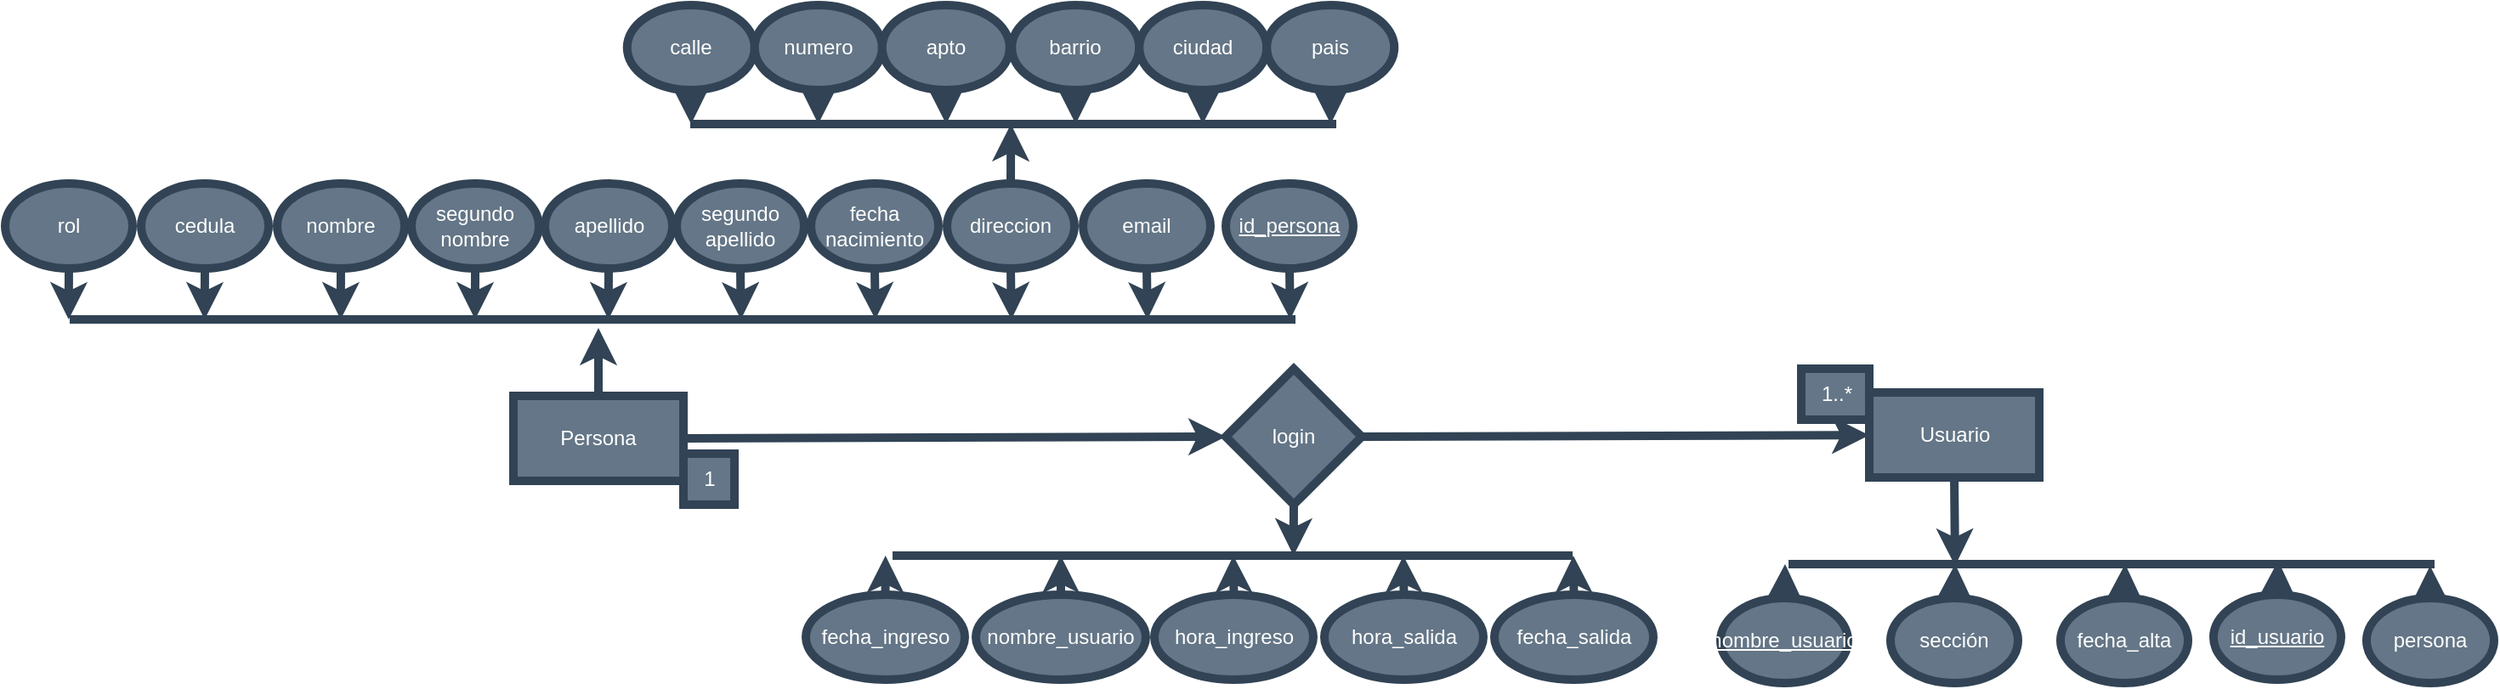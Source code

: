 <mxfile>
    <diagram id="RUSdTm3pv9lPtW6CF4fm" name="Page-1">
        <mxGraphModel dx="1403" dy="417" grid="1" gridSize="10" guides="1" tooltips="1" connect="1" arrows="1" fold="1" page="1" pageScale="1" pageWidth="850" pageHeight="1100" math="0" shadow="0">
            <root>
                <mxCell id="0"/>
                <mxCell id="1" parent="0"/>
                <mxCell id="30" style="edgeStyle=none;html=1;exitX=0.5;exitY=0;exitDx=0;exitDy=0;fillColor=#647687;strokeColor=#314354;strokeWidth=5;" parent="1" source="2" edge="1">
                    <mxGeometry relative="1" as="geometry">
                        <mxPoint x="270" y="240" as="targetPoint"/>
                    </mxGeometry>
                </mxCell>
                <mxCell id="49" style="edgeStyle=none;html=1;exitX=1;exitY=0.5;exitDx=0;exitDy=0;entryX=0;entryY=0.5;entryDx=0;entryDy=0;fillColor=#647687;strokeColor=#314354;strokeWidth=5;" parent="1" source="2" target="10" edge="1">
                    <mxGeometry relative="1" as="geometry"/>
                </mxCell>
                <mxCell id="2" value="Persona" style="rounded=0;whiteSpace=wrap;html=1;fillColor=#647687;fontColor=#ffffff;strokeColor=#314354;strokeWidth=5;" parent="1" vertex="1">
                    <mxGeometry x="220" y="280" width="100" height="50" as="geometry"/>
                </mxCell>
                <mxCell id="38" style="edgeStyle=none;html=1;exitX=0.5;exitY=1;exitDx=0;exitDy=0;fillColor=#647687;strokeColor=#314354;strokeWidth=5;" parent="1" source="5" edge="1">
                    <mxGeometry relative="1" as="geometry">
                        <mxPoint x="38.364" y="235" as="targetPoint"/>
                    </mxGeometry>
                </mxCell>
                <mxCell id="5" value="cedula" style="ellipse;whiteSpace=wrap;html=1;fillColor=#647687;fontColor=#ffffff;strokeColor=#314354;strokeWidth=5;" parent="1" vertex="1">
                    <mxGeometry x="1" y="155" width="75" height="50" as="geometry"/>
                </mxCell>
                <mxCell id="40" style="edgeStyle=none;html=1;exitX=0.5;exitY=1;exitDx=0;exitDy=0;fillColor=#647687;strokeColor=#314354;strokeWidth=5;" parent="1" source="6" edge="1">
                    <mxGeometry relative="1" as="geometry">
                        <mxPoint x="118.364" y="235" as="targetPoint"/>
                    </mxGeometry>
                </mxCell>
                <mxCell id="6" value="nombre" style="ellipse;whiteSpace=wrap;html=1;fillColor=#647687;fontColor=#ffffff;strokeColor=#314354;strokeWidth=5;" parent="1" vertex="1">
                    <mxGeometry x="81" y="155" width="75" height="50" as="geometry"/>
                </mxCell>
                <mxCell id="41" style="edgeStyle=none;html=1;exitX=0.5;exitY=1;exitDx=0;exitDy=0;fillColor=#647687;strokeColor=#314354;strokeWidth=5;" parent="1" source="7" edge="1">
                    <mxGeometry relative="1" as="geometry">
                        <mxPoint x="197.455" y="235" as="targetPoint"/>
                    </mxGeometry>
                </mxCell>
                <mxCell id="7" value="segundo nombre" style="ellipse;whiteSpace=wrap;html=1;fillColor=#647687;fontColor=#ffffff;strokeColor=#314354;strokeWidth=5;" parent="1" vertex="1">
                    <mxGeometry x="160" y="155" width="75" height="50" as="geometry"/>
                </mxCell>
                <mxCell id="31" style="edgeStyle=none;html=1;exitX=0.5;exitY=1;exitDx=0;exitDy=0;fillColor=#647687;strokeColor=#314354;strokeWidth=5;" parent="1" source="8" edge="1">
                    <mxGeometry relative="1" as="geometry">
                        <mxPoint x="275.846" y="235" as="targetPoint"/>
                    </mxGeometry>
                </mxCell>
                <mxCell id="8" value="apellido" style="ellipse;whiteSpace=wrap;html=1;fillColor=#647687;fontColor=#ffffff;strokeColor=#314354;strokeWidth=5;" parent="1" vertex="1">
                    <mxGeometry x="238.5" y="155" width="75" height="50" as="geometry"/>
                </mxCell>
                <mxCell id="24" style="edgeStyle=none;html=1;exitX=0.5;exitY=1;exitDx=0;exitDy=0;fillColor=#647687;strokeColor=#314354;strokeWidth=5;" parent="1" source="9" edge="1">
                    <mxGeometry relative="1" as="geometry">
                        <mxPoint x="1068" y="380" as="targetPoint"/>
                    </mxGeometry>
                </mxCell>
                <mxCell id="9" value="Usuario" style="rounded=0;whiteSpace=wrap;html=1;fillColor=#647687;fontColor=#ffffff;strokeColor=#314354;strokeWidth=5;" parent="1" vertex="1">
                    <mxGeometry x="1017.5" y="278" width="100" height="50" as="geometry"/>
                </mxCell>
                <mxCell id="43" style="edgeStyle=none;html=1;exitX=0.5;exitY=1;exitDx=0;exitDy=0;fillColor=#647687;strokeColor=#314354;strokeWidth=5;" parent="1" source="10" edge="1">
                    <mxGeometry relative="1" as="geometry">
                        <mxPoint x="678.846" y="374" as="targetPoint"/>
                    </mxGeometry>
                </mxCell>
                <mxCell id="50" style="edgeStyle=none;html=1;exitX=1;exitY=0.5;exitDx=0;exitDy=0;fillColor=#647687;strokeColor=#314354;strokeWidth=5;" parent="1" source="10" target="9" edge="1">
                    <mxGeometry relative="1" as="geometry"/>
                </mxCell>
                <mxCell id="10" value="login" style="rhombus;whiteSpace=wrap;html=1;fillColor=#647687;fontColor=#ffffff;strokeColor=#314354;strokeWidth=5;" parent="1" vertex="1">
                    <mxGeometry x="639" y="264" width="80" height="80" as="geometry"/>
                </mxCell>
                <mxCell id="32" style="edgeStyle=none;html=1;exitX=0.5;exitY=1;exitDx=0;exitDy=0;fillColor=#647687;strokeColor=#314354;strokeWidth=5;" parent="1" source="11" edge="1">
                    <mxGeometry relative="1" as="geometry">
                        <mxPoint x="353.818" y="235" as="targetPoint"/>
                    </mxGeometry>
                </mxCell>
                <mxCell id="11" value="segundo apellido" style="ellipse;whiteSpace=wrap;html=1;fillColor=#647687;fontColor=#ffffff;strokeColor=#314354;strokeWidth=5;" parent="1" vertex="1">
                    <mxGeometry x="316" y="155" width="75" height="50" as="geometry"/>
                </mxCell>
                <mxCell id="22" style="edgeStyle=none;html=1;exitX=0.5;exitY=0;exitDx=0;exitDy=0;fillColor=#647687;strokeColor=#314354;strokeWidth=5;" parent="1" source="13" edge="1">
                    <mxGeometry relative="1" as="geometry">
                        <mxPoint x="968" y="379" as="targetPoint"/>
                    </mxGeometry>
                </mxCell>
                <mxCell id="13" value="&lt;u&gt;nombre_usuario&lt;/u&gt;" style="ellipse;whiteSpace=wrap;html=1;fillColor=#647687;fontColor=#ffffff;strokeColor=#314354;strokeWidth=5;" parent="1" vertex="1">
                    <mxGeometry x="930" y="399" width="75" height="50" as="geometry"/>
                </mxCell>
                <mxCell id="33" style="edgeStyle=none;html=1;exitX=0.5;exitY=1;exitDx=0;exitDy=0;fillColor=#647687;strokeColor=#314354;strokeWidth=5;" parent="1" source="14" edge="1">
                    <mxGeometry relative="1" as="geometry">
                        <mxPoint x="432.909" y="235" as="targetPoint"/>
                    </mxGeometry>
                </mxCell>
                <mxCell id="14" value="fecha nacimiento" style="ellipse;whiteSpace=wrap;html=1;fillColor=#647687;fontColor=#ffffff;strokeColor=#314354;strokeWidth=5;" parent="1" vertex="1">
                    <mxGeometry x="395" y="155" width="75" height="50" as="geometry"/>
                </mxCell>
                <mxCell id="21" style="edgeStyle=none;html=1;exitX=0.5;exitY=0;exitDx=0;exitDy=0;fillColor=#647687;strokeColor=#314354;strokeWidth=5;" parent="1" source="15" edge="1">
                    <mxGeometry relative="1" as="geometry">
                        <mxPoint x="1068" y="379" as="targetPoint"/>
                    </mxGeometry>
                </mxCell>
                <mxCell id="15" value="sección" style="ellipse;whiteSpace=wrap;html=1;fillColor=#647687;fontColor=#ffffff;strokeColor=#314354;strokeWidth=5;" parent="1" vertex="1">
                    <mxGeometry x="1030" y="399" width="75" height="50" as="geometry"/>
                </mxCell>
                <mxCell id="35" style="edgeStyle=none;html=1;exitX=0.5;exitY=1;exitDx=0;exitDy=0;fillColor=#647687;strokeColor=#314354;strokeWidth=5;" parent="1" source="16" edge="1">
                    <mxGeometry relative="1" as="geometry">
                        <mxPoint x="512.909" y="235" as="targetPoint"/>
                    </mxGeometry>
                </mxCell>
                <mxCell id="58" style="edgeStyle=none;html=1;exitX=0.5;exitY=0;exitDx=0;exitDy=0;fillColor=#647687;strokeColor=#314354;strokeWidth=5;" parent="1" source="16" edge="1">
                    <mxGeometry relative="1" as="geometry">
                        <mxPoint x="512.619" y="120" as="targetPoint"/>
                    </mxGeometry>
                </mxCell>
                <mxCell id="16" value="direccion" style="ellipse;whiteSpace=wrap;html=1;fillColor=#647687;fontColor=#ffffff;strokeColor=#314354;strokeWidth=5;" parent="1" vertex="1">
                    <mxGeometry x="475" y="155" width="75" height="50" as="geometry"/>
                </mxCell>
                <mxCell id="23" style="edgeStyle=none;html=1;exitX=0.5;exitY=0;exitDx=0;exitDy=0;fillColor=#647687;strokeColor=#314354;strokeWidth=5;" parent="1" source="17" edge="1">
                    <mxGeometry relative="1" as="geometry">
                        <mxPoint x="1168" y="379" as="targetPoint"/>
                    </mxGeometry>
                </mxCell>
                <mxCell id="17" value="fecha_alta" style="ellipse;whiteSpace=wrap;html=1;fillColor=#647687;fontColor=#ffffff;strokeColor=#314354;strokeWidth=5;" parent="1" vertex="1">
                    <mxGeometry x="1130" y="399" width="75" height="50" as="geometry"/>
                </mxCell>
                <mxCell id="37" style="edgeStyle=none;html=1;exitX=0.5;exitY=1;exitDx=0;exitDy=0;fillColor=#647687;strokeColor=#314354;strokeWidth=5;" parent="1" source="18" edge="1">
                    <mxGeometry relative="1" as="geometry">
                        <mxPoint x="-41.636" y="235" as="targetPoint"/>
                    </mxGeometry>
                </mxCell>
                <mxCell id="18" value="rol" style="ellipse;whiteSpace=wrap;html=1;fillColor=#647687;fontColor=#ffffff;strokeColor=#314354;strokeWidth=5;" parent="1" vertex="1">
                    <mxGeometry x="-79" y="155" width="75" height="50" as="geometry"/>
                </mxCell>
                <mxCell id="36" style="edgeStyle=none;html=1;exitX=0.5;exitY=1;exitDx=0;exitDy=0;fillColor=#647687;strokeColor=#314354;strokeWidth=5;" parent="1" source="19" edge="1">
                    <mxGeometry relative="1" as="geometry">
                        <mxPoint x="592.909" y="235" as="targetPoint"/>
                    </mxGeometry>
                </mxCell>
                <mxCell id="19" value="email" style="ellipse;whiteSpace=wrap;html=1;fillColor=#647687;fontColor=#ffffff;strokeColor=#314354;strokeWidth=5;" parent="1" vertex="1">
                    <mxGeometry x="555" y="155" width="75" height="50" as="geometry"/>
                </mxCell>
                <mxCell id="20" value="" style="endArrow=none;html=1;fillColor=#647687;strokeColor=#314354;strokeWidth=5;" parent="1" edge="1">
                    <mxGeometry width="50" height="50" relative="1" as="geometry">
                        <mxPoint x="970" y="379" as="sourcePoint"/>
                        <mxPoint x="1350" y="379" as="targetPoint"/>
                    </mxGeometry>
                </mxCell>
                <mxCell id="45" style="edgeStyle=none;html=1;exitX=0.5;exitY=0;exitDx=0;exitDy=0;fillColor=#647687;strokeColor=#314354;strokeWidth=5;" parent="1" source="25" edge="1">
                    <mxGeometry relative="1" as="geometry">
                        <mxPoint x="541.923" y="374" as="targetPoint"/>
                    </mxGeometry>
                </mxCell>
                <mxCell id="25" value="nombre_usuario" style="ellipse;whiteSpace=wrap;html=1;fillColor=#647687;fontColor=#ffffff;strokeColor=#314354;strokeWidth=5;" parent="1" vertex="1">
                    <mxGeometry x="492" y="397" width="100" height="50" as="geometry"/>
                </mxCell>
                <mxCell id="44" style="edgeStyle=none;html=1;exitX=0.5;exitY=0;exitDx=0;exitDy=0;fillColor=#647687;strokeColor=#314354;strokeWidth=5;" parent="1" source="26" edge="1">
                    <mxGeometry relative="1" as="geometry">
                        <mxPoint x="438.846" y="374" as="targetPoint"/>
                    </mxGeometry>
                </mxCell>
                <mxCell id="26" value="fecha_ingreso" style="ellipse;whiteSpace=wrap;html=1;fillColor=#647687;fontColor=#ffffff;strokeColor=#314354;strokeWidth=5;" parent="1" vertex="1">
                    <mxGeometry x="392" y="397" width="93.5" height="50" as="geometry"/>
                </mxCell>
                <mxCell id="27" value="" style="endArrow=none;html=1;fillColor=#647687;strokeColor=#314354;strokeWidth=5;" parent="1" edge="1">
                    <mxGeometry width="50" height="50" relative="1" as="geometry">
                        <mxPoint x="-41" y="235" as="sourcePoint"/>
                        <mxPoint x="680" y="235" as="targetPoint"/>
                    </mxGeometry>
                </mxCell>
                <mxCell id="48" style="edgeStyle=none;html=1;exitX=0.5;exitY=0;exitDx=0;exitDy=0;fillColor=#647687;strokeColor=#314354;strokeWidth=5;" parent="1" source="28" edge="1">
                    <mxGeometry relative="1" as="geometry">
                        <mxPoint x="643.462" y="374" as="targetPoint"/>
                    </mxGeometry>
                </mxCell>
                <mxCell id="28" value="hora_ingreso" style="ellipse;whiteSpace=wrap;html=1;fillColor=#647687;fontColor=#ffffff;strokeColor=#314354;strokeWidth=5;" parent="1" vertex="1">
                    <mxGeometry x="597" y="397" width="93.5" height="50" as="geometry"/>
                </mxCell>
                <mxCell id="47" style="edgeStyle=none;html=1;exitX=0.5;exitY=0;exitDx=0;exitDy=0;fillColor=#647687;strokeColor=#314354;strokeWidth=5;" parent="1" source="29" edge="1">
                    <mxGeometry relative="1" as="geometry">
                        <mxPoint x="843.462" y="374" as="targetPoint"/>
                    </mxGeometry>
                </mxCell>
                <mxCell id="29" value="fecha_salida" style="ellipse;whiteSpace=wrap;html=1;fillColor=#647687;fontColor=#ffffff;strokeColor=#314354;strokeWidth=5;" parent="1" vertex="1">
                    <mxGeometry x="797" y="397" width="93.5" height="50" as="geometry"/>
                </mxCell>
                <mxCell id="46" style="edgeStyle=none;html=1;exitX=0.5;exitY=0;exitDx=0;exitDy=0;fillColor=#647687;strokeColor=#314354;strokeWidth=5;" parent="1" source="34" edge="1">
                    <mxGeometry relative="1" as="geometry">
                        <mxPoint x="743.462" y="374" as="targetPoint"/>
                    </mxGeometry>
                </mxCell>
                <mxCell id="34" value="hora_salida" style="ellipse;whiteSpace=wrap;html=1;fillColor=#647687;fontColor=#ffffff;strokeColor=#314354;strokeWidth=5;" parent="1" vertex="1">
                    <mxGeometry x="697" y="397" width="93.5" height="50" as="geometry"/>
                </mxCell>
                <mxCell id="42" value="" style="endArrow=none;html=1;fillColor=#647687;strokeColor=#314354;strokeWidth=5;" parent="1" edge="1">
                    <mxGeometry width="50" height="50" relative="1" as="geometry">
                        <mxPoint x="443" y="374" as="sourcePoint"/>
                        <mxPoint x="843" y="374" as="targetPoint"/>
                    </mxGeometry>
                </mxCell>
                <mxCell id="62" style="edgeStyle=none;html=1;exitX=0.5;exitY=1;exitDx=0;exitDy=0;fillColor=#647687;strokeColor=#314354;strokeWidth=5;" parent="1" source="51" edge="1">
                    <mxGeometry relative="1" as="geometry">
                        <mxPoint x="324.524" y="120" as="targetPoint"/>
                    </mxGeometry>
                </mxCell>
                <mxCell id="51" value="calle" style="ellipse;whiteSpace=wrap;html=1;fillColor=#647687;fontColor=#ffffff;strokeColor=#314354;strokeWidth=5;" parent="1" vertex="1">
                    <mxGeometry x="286.88" y="50" width="75" height="50" as="geometry"/>
                </mxCell>
                <mxCell id="63" style="edgeStyle=none;html=1;exitX=0.5;exitY=1;exitDx=0;exitDy=0;fillColor=#647687;strokeColor=#314354;strokeWidth=5;" parent="1" source="52" edge="1">
                    <mxGeometry relative="1" as="geometry">
                        <mxPoint x="399.286" y="120" as="targetPoint"/>
                    </mxGeometry>
                </mxCell>
                <mxCell id="52" value="numero" style="ellipse;whiteSpace=wrap;html=1;fillColor=#647687;fontColor=#ffffff;strokeColor=#314354;strokeWidth=5;" parent="1" vertex="1">
                    <mxGeometry x="361.88" y="50" width="75" height="50" as="geometry"/>
                </mxCell>
                <mxCell id="64" style="edgeStyle=none;html=1;exitX=0.5;exitY=1;exitDx=0;exitDy=0;fillColor=#647687;strokeColor=#314354;strokeWidth=5;" parent="1" source="53" edge="1">
                    <mxGeometry relative="1" as="geometry">
                        <mxPoint x="474.524" y="120" as="targetPoint"/>
                    </mxGeometry>
                </mxCell>
                <mxCell id="53" value="apto" style="ellipse;whiteSpace=wrap;html=1;fillColor=#647687;fontColor=#ffffff;strokeColor=#314354;strokeWidth=5;" parent="1" vertex="1">
                    <mxGeometry x="436.88" y="50" width="75" height="50" as="geometry"/>
                </mxCell>
                <mxCell id="59" style="edgeStyle=none;html=1;exitX=0.5;exitY=1;exitDx=0;exitDy=0;fillColor=#647687;strokeColor=#314354;strokeWidth=5;" parent="1" source="54" edge="1">
                    <mxGeometry relative="1" as="geometry">
                        <mxPoint x="550.714" y="120" as="targetPoint"/>
                    </mxGeometry>
                </mxCell>
                <mxCell id="54" value="barrio" style="ellipse;whiteSpace=wrap;html=1;fillColor=#647687;fontColor=#ffffff;strokeColor=#314354;strokeWidth=5;" parent="1" vertex="1">
                    <mxGeometry x="513.13" y="50" width="75" height="50" as="geometry"/>
                </mxCell>
                <mxCell id="60" style="edgeStyle=none;html=1;exitX=0.5;exitY=1;exitDx=0;exitDy=0;fillColor=#647687;strokeColor=#314354;strokeWidth=5;" parent="1" source="55" edge="1">
                    <mxGeometry relative="1" as="geometry">
                        <mxPoint x="625.476" y="120" as="targetPoint"/>
                    </mxGeometry>
                </mxCell>
                <mxCell id="55" value="ciudad" style="ellipse;whiteSpace=wrap;html=1;fillColor=#647687;fontColor=#ffffff;strokeColor=#314354;strokeWidth=5;" parent="1" vertex="1">
                    <mxGeometry x="588.13" y="50" width="75" height="50" as="geometry"/>
                </mxCell>
                <mxCell id="61" style="edgeStyle=none;html=1;exitX=0.5;exitY=1;exitDx=0;exitDy=0;fillColor=#647687;strokeColor=#314354;strokeWidth=5;" parent="1" source="56" edge="1">
                    <mxGeometry relative="1" as="geometry">
                        <mxPoint x="700.714" y="120" as="targetPoint"/>
                    </mxGeometry>
                </mxCell>
                <mxCell id="56" value="pais" style="ellipse;whiteSpace=wrap;html=1;fillColor=#647687;fontColor=#ffffff;strokeColor=#314354;strokeWidth=5;" parent="1" vertex="1">
                    <mxGeometry x="663.13" y="50" width="75" height="50" as="geometry"/>
                </mxCell>
                <mxCell id="57" value="" style="endArrow=none;html=1;fillColor=#647687;strokeColor=#314354;strokeWidth=5;" parent="1" edge="1">
                    <mxGeometry width="50" height="50" relative="1" as="geometry">
                        <mxPoint x="324" y="120" as="sourcePoint"/>
                        <mxPoint x="704" y="120" as="targetPoint"/>
                    </mxGeometry>
                </mxCell>
                <mxCell id="77" style="edgeStyle=none;html=1;exitX=0.5;exitY=1;exitDx=0;exitDy=0;fillColor=#647687;strokeColor=#314354;strokeWidth=5;" parent="1" source="78" edge="1">
                    <mxGeometry relative="1" as="geometry">
                        <mxPoint x="676.909" y="235" as="targetPoint"/>
                    </mxGeometry>
                </mxCell>
                <mxCell id="78" value="&lt;u&gt;id_persona&lt;/u&gt;" style="ellipse;whiteSpace=wrap;html=1;fillColor=#647687;fontColor=#ffffff;strokeColor=#314354;strokeWidth=5;" parent="1" vertex="1">
                    <mxGeometry x="639" y="155" width="75" height="50" as="geometry"/>
                </mxCell>
                <mxCell id="79" style="edgeStyle=none;html=1;exitX=0.5;exitY=0;exitDx=0;exitDy=0;fillColor=#647687;strokeColor=#314354;strokeWidth=5;" parent="1" source="80" edge="1">
                    <mxGeometry relative="1" as="geometry">
                        <mxPoint x="1258" y="377" as="targetPoint"/>
                    </mxGeometry>
                </mxCell>
                <mxCell id="80" value="&lt;u&gt;id_usuario&lt;/u&gt;" style="ellipse;whiteSpace=wrap;html=1;fillColor=#647687;fontColor=#ffffff;strokeColor=#314354;strokeWidth=5;" parent="1" vertex="1">
                    <mxGeometry x="1220" y="397" width="75" height="50" as="geometry"/>
                </mxCell>
                <mxCell id="81" value="1" style="text;html=1;align=center;verticalAlign=middle;resizable=0;points=[];autosize=1;strokeColor=#314354;fillColor=#647687;fontColor=#ffffff;strokeWidth=5;" parent="1" vertex="1">
                    <mxGeometry x="320" y="314" width="30" height="30" as="geometry"/>
                </mxCell>
                <mxCell id="82" value="1..*" style="text;html=1;align=center;verticalAlign=middle;resizable=0;points=[];autosize=1;strokeColor=#314354;fillColor=#647687;fontColor=#ffffff;strokeWidth=5;" parent="1" vertex="1">
                    <mxGeometry x="977.5" y="264" width="40" height="30" as="geometry"/>
                </mxCell>
                <mxCell id="84" style="edgeStyle=none;html=1;exitX=0.5;exitY=0;exitDx=0;exitDy=0;strokeWidth=5;fillColor=#647687;strokeColor=#314354;" edge="1" parent="1" source="83">
                    <mxGeometry relative="1" as="geometry">
                        <mxPoint x="1347.37" y="380" as="targetPoint"/>
                    </mxGeometry>
                </mxCell>
                <mxCell id="83" value="persona" style="ellipse;whiteSpace=wrap;html=1;fillColor=#647687;fontColor=#ffffff;strokeColor=#314354;strokeWidth=5;" vertex="1" parent="1">
                    <mxGeometry x="1310" y="399" width="75" height="50" as="geometry"/>
                </mxCell>
            </root>
        </mxGraphModel>
    </diagram>
    <diagram id="cOhhBOcfqTIcmia-RXiQ" name="Page-1">
        <mxGraphModel grid="1" page="1" gridSize="10" guides="1" tooltips="1" connect="1" arrows="1" fold="1" pageScale="1" pageWidth="850" pageHeight="1100" math="0" shadow="0">
            <root>
                <mxCell id="0"/>
                <mxCell id="1" parent="0"/>
                <mxCell id="2" value="Persona" style="rounded=0;whiteSpace=wrap;html=1;" parent="1" vertex="1">
                    <mxGeometry x="450" y="260" width="120" height="60" as="geometry"/>
                </mxCell>
                <mxCell id="3" value="Usuario" style="rounded=0;whiteSpace=wrap;html=1;" vertex="1" parent="1">
                    <mxGeometry x="450" y="560" width="120" height="60" as="geometry"/>
                </mxCell>
                <mxCell id="4" value="login" style="rhombus;whiteSpace=wrap;html=1;" vertex="1" parent="1">
                    <mxGeometry x="470" y="400" width="80" height="80" as="geometry"/>
                </mxCell>
            </root>
        </mxGraphModel>
    </diagram>
</mxfile>